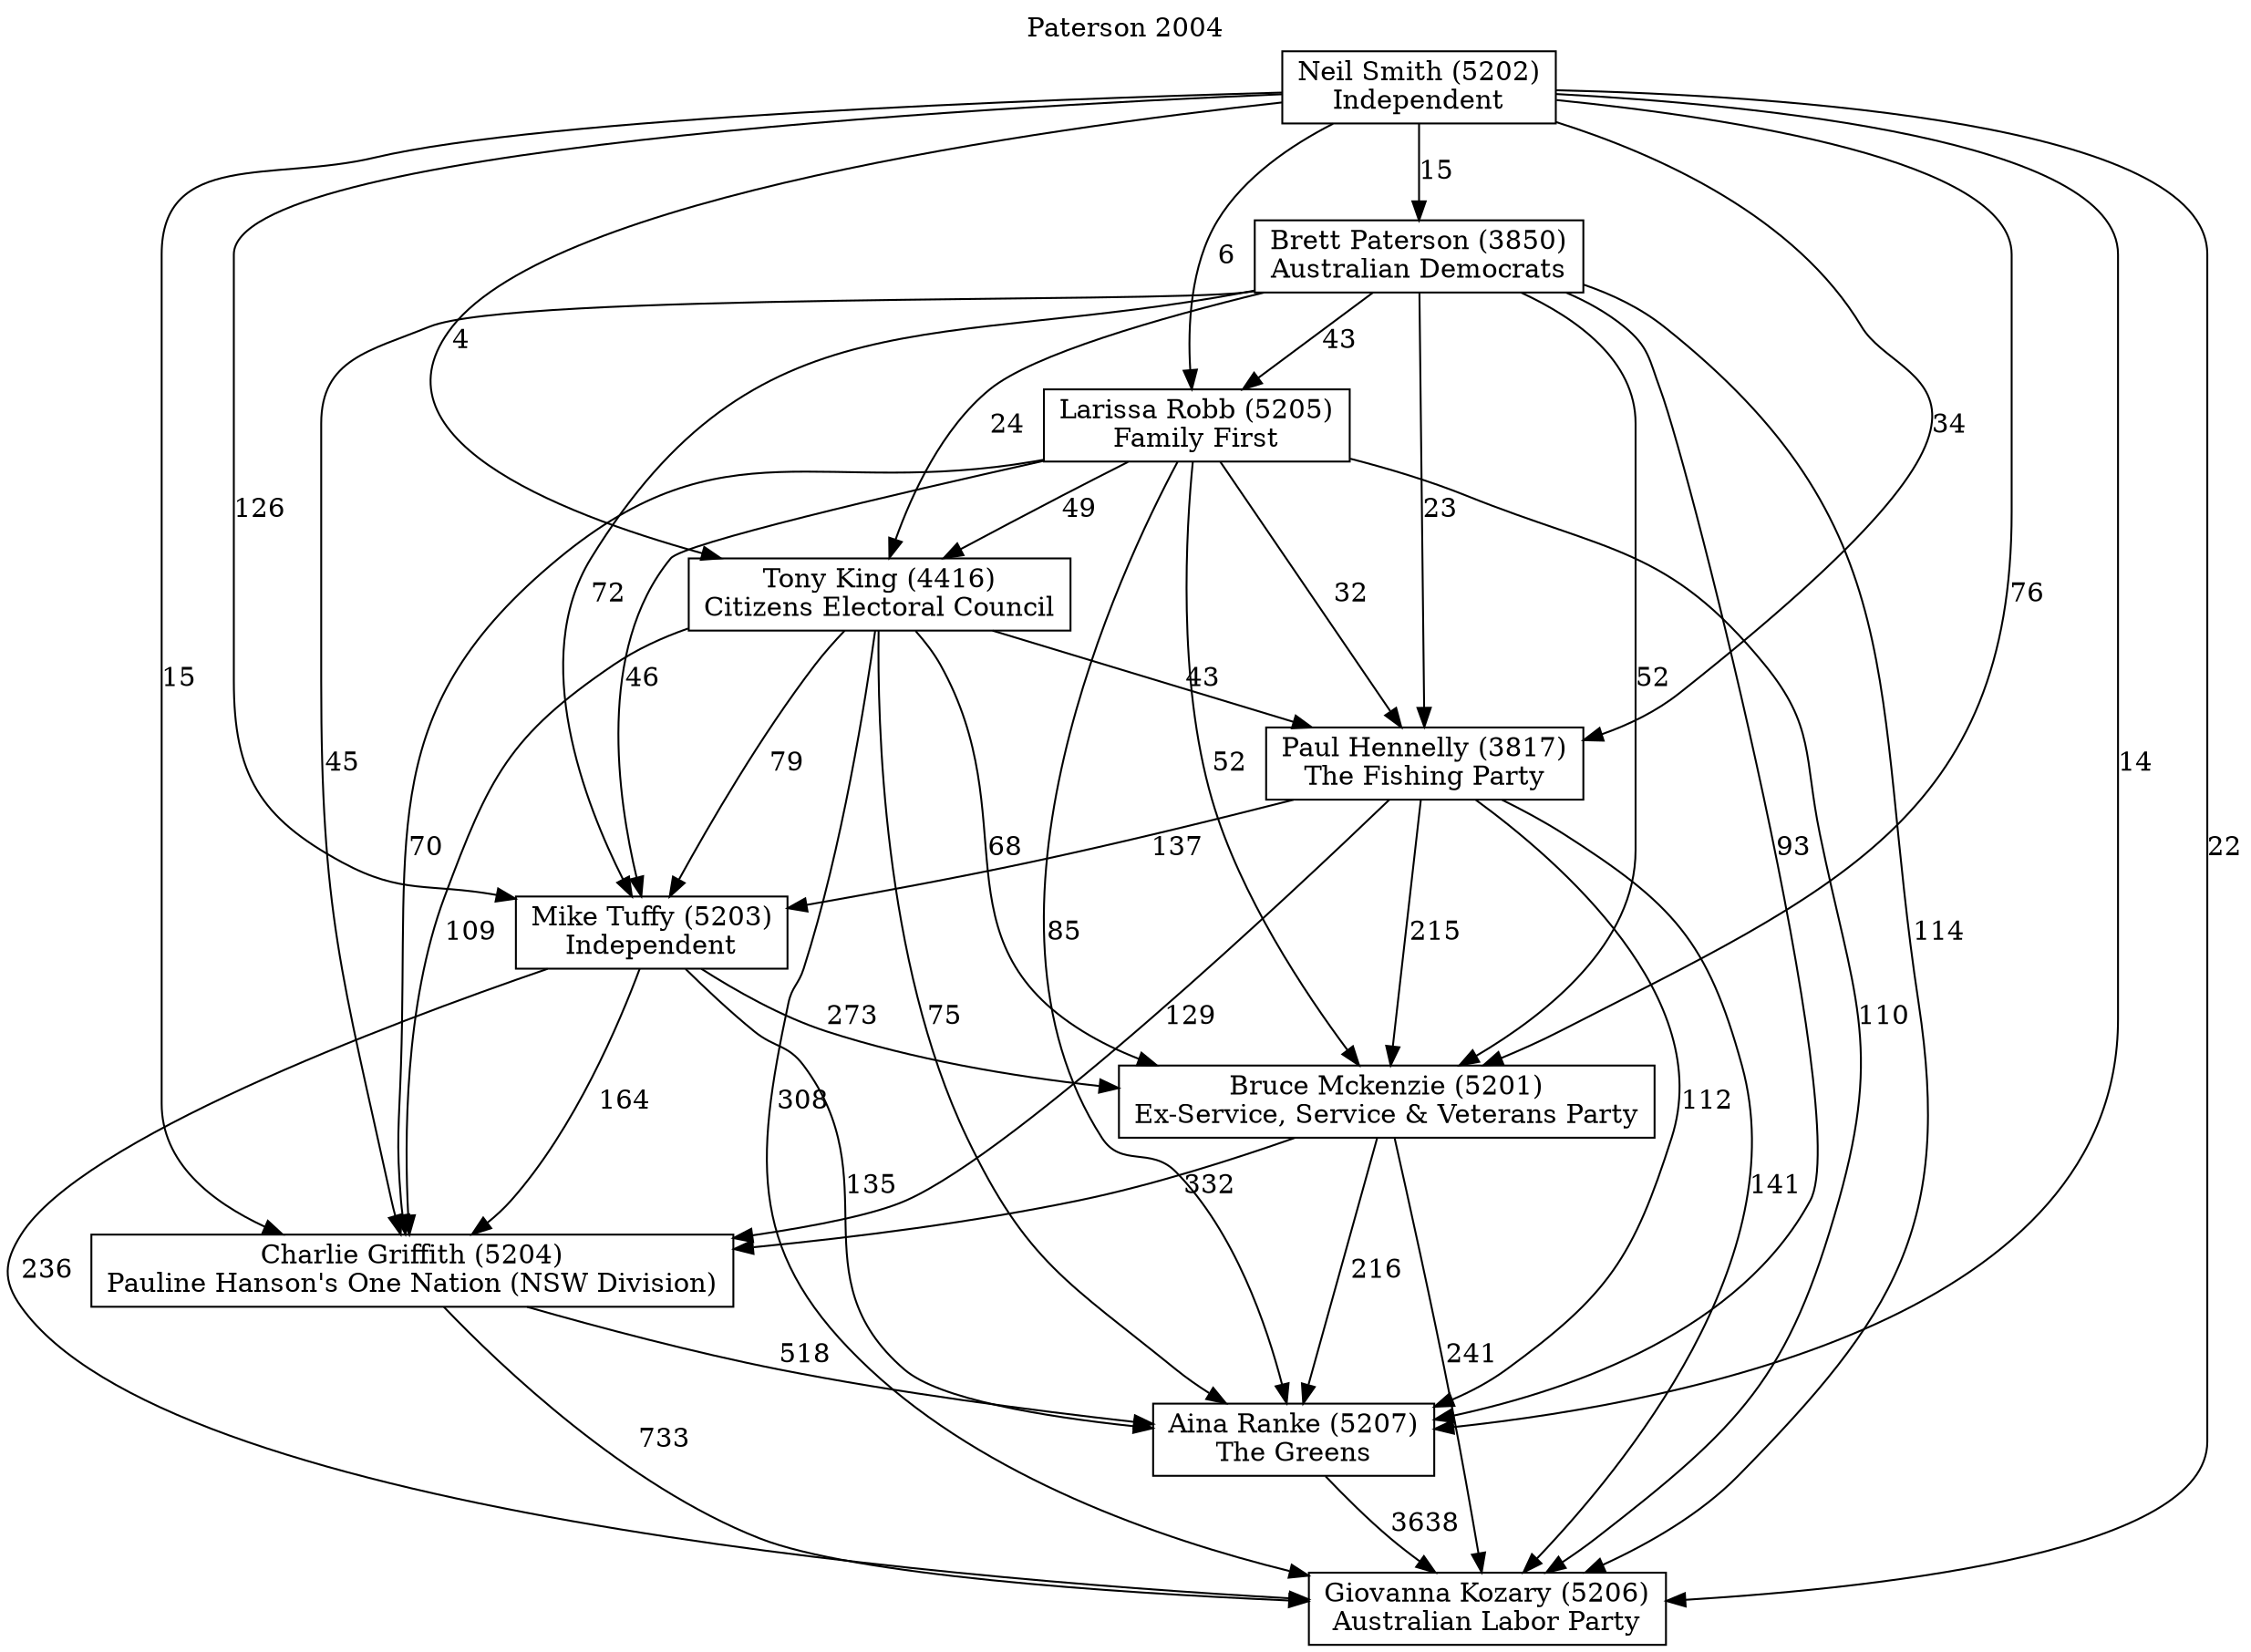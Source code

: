 // House preference flow
digraph "Giovanna Kozary (5206)_Paterson_2004" {
	graph [label="Paterson 2004" labelloc=t mclimit=10]
	node [shape=box]
	"Aina Ranke (5207)" [label="Aina Ranke (5207)
The Greens"]
	"Brett Paterson (3850)" [label="Brett Paterson (3850)
Australian Democrats"]
	"Bruce Mckenzie (5201)" [label="Bruce Mckenzie (5201)
Ex-Service, Service & Veterans Party"]
	"Charlie Griffith (5204)" [label="Charlie Griffith (5204)
Pauline Hanson's One Nation (NSW Division)"]
	"Giovanna Kozary (5206)" [label="Giovanna Kozary (5206)
Australian Labor Party"]
	"Larissa Robb (5205)" [label="Larissa Robb (5205)
Family First"]
	"Mike Tuffy (5203)" [label="Mike Tuffy (5203)
Independent"]
	"Neil Smith (5202)" [label="Neil Smith (5202)
Independent"]
	"Paul Hennelly (3817)" [label="Paul Hennelly (3817)
The Fishing Party"]
	"Tony King (4416)" [label="Tony King (4416)
Citizens Electoral Council"]
	"Aina Ranke (5207)" -> "Giovanna Kozary (5206)" [label=3638]
	"Brett Paterson (3850)" -> "Aina Ranke (5207)" [label=93]
	"Brett Paterson (3850)" -> "Bruce Mckenzie (5201)" [label=52]
	"Brett Paterson (3850)" -> "Charlie Griffith (5204)" [label=45]
	"Brett Paterson (3850)" -> "Giovanna Kozary (5206)" [label=114]
	"Brett Paterson (3850)" -> "Larissa Robb (5205)" [label=43]
	"Brett Paterson (3850)" -> "Mike Tuffy (5203)" [label=72]
	"Brett Paterson (3850)" -> "Paul Hennelly (3817)" [label=23]
	"Brett Paterson (3850)" -> "Tony King (4416)" [label=24]
	"Bruce Mckenzie (5201)" -> "Aina Ranke (5207)" [label=216]
	"Bruce Mckenzie (5201)" -> "Charlie Griffith (5204)" [label=332]
	"Bruce Mckenzie (5201)" -> "Giovanna Kozary (5206)" [label=241]
	"Charlie Griffith (5204)" -> "Aina Ranke (5207)" [label=518]
	"Charlie Griffith (5204)" -> "Giovanna Kozary (5206)" [label=733]
	"Larissa Robb (5205)" -> "Aina Ranke (5207)" [label=85]
	"Larissa Robb (5205)" -> "Bruce Mckenzie (5201)" [label=52]
	"Larissa Robb (5205)" -> "Charlie Griffith (5204)" [label=70]
	"Larissa Robb (5205)" -> "Giovanna Kozary (5206)" [label=110]
	"Larissa Robb (5205)" -> "Mike Tuffy (5203)" [label=46]
	"Larissa Robb (5205)" -> "Paul Hennelly (3817)" [label=32]
	"Larissa Robb (5205)" -> "Tony King (4416)" [label=49]
	"Mike Tuffy (5203)" -> "Aina Ranke (5207)" [label=135]
	"Mike Tuffy (5203)" -> "Bruce Mckenzie (5201)" [label=273]
	"Mike Tuffy (5203)" -> "Charlie Griffith (5204)" [label=164]
	"Mike Tuffy (5203)" -> "Giovanna Kozary (5206)" [label=236]
	"Neil Smith (5202)" -> "Aina Ranke (5207)" [label=14]
	"Neil Smith (5202)" -> "Brett Paterson (3850)" [label=15]
	"Neil Smith (5202)" -> "Bruce Mckenzie (5201)" [label=76]
	"Neil Smith (5202)" -> "Charlie Griffith (5204)" [label=15]
	"Neil Smith (5202)" -> "Giovanna Kozary (5206)" [label=22]
	"Neil Smith (5202)" -> "Larissa Robb (5205)" [label=6]
	"Neil Smith (5202)" -> "Mike Tuffy (5203)" [label=126]
	"Neil Smith (5202)" -> "Paul Hennelly (3817)" [label=34]
	"Neil Smith (5202)" -> "Tony King (4416)" [label=4]
	"Paul Hennelly (3817)" -> "Aina Ranke (5207)" [label=112]
	"Paul Hennelly (3817)" -> "Bruce Mckenzie (5201)" [label=215]
	"Paul Hennelly (3817)" -> "Charlie Griffith (5204)" [label=129]
	"Paul Hennelly (3817)" -> "Giovanna Kozary (5206)" [label=141]
	"Paul Hennelly (3817)" -> "Mike Tuffy (5203)" [label=137]
	"Tony King (4416)" -> "Aina Ranke (5207)" [label=75]
	"Tony King (4416)" -> "Bruce Mckenzie (5201)" [label=68]
	"Tony King (4416)" -> "Charlie Griffith (5204)" [label=109]
	"Tony King (4416)" -> "Giovanna Kozary (5206)" [label=308]
	"Tony King (4416)" -> "Mike Tuffy (5203)" [label=79]
	"Tony King (4416)" -> "Paul Hennelly (3817)" [label=43]
}
